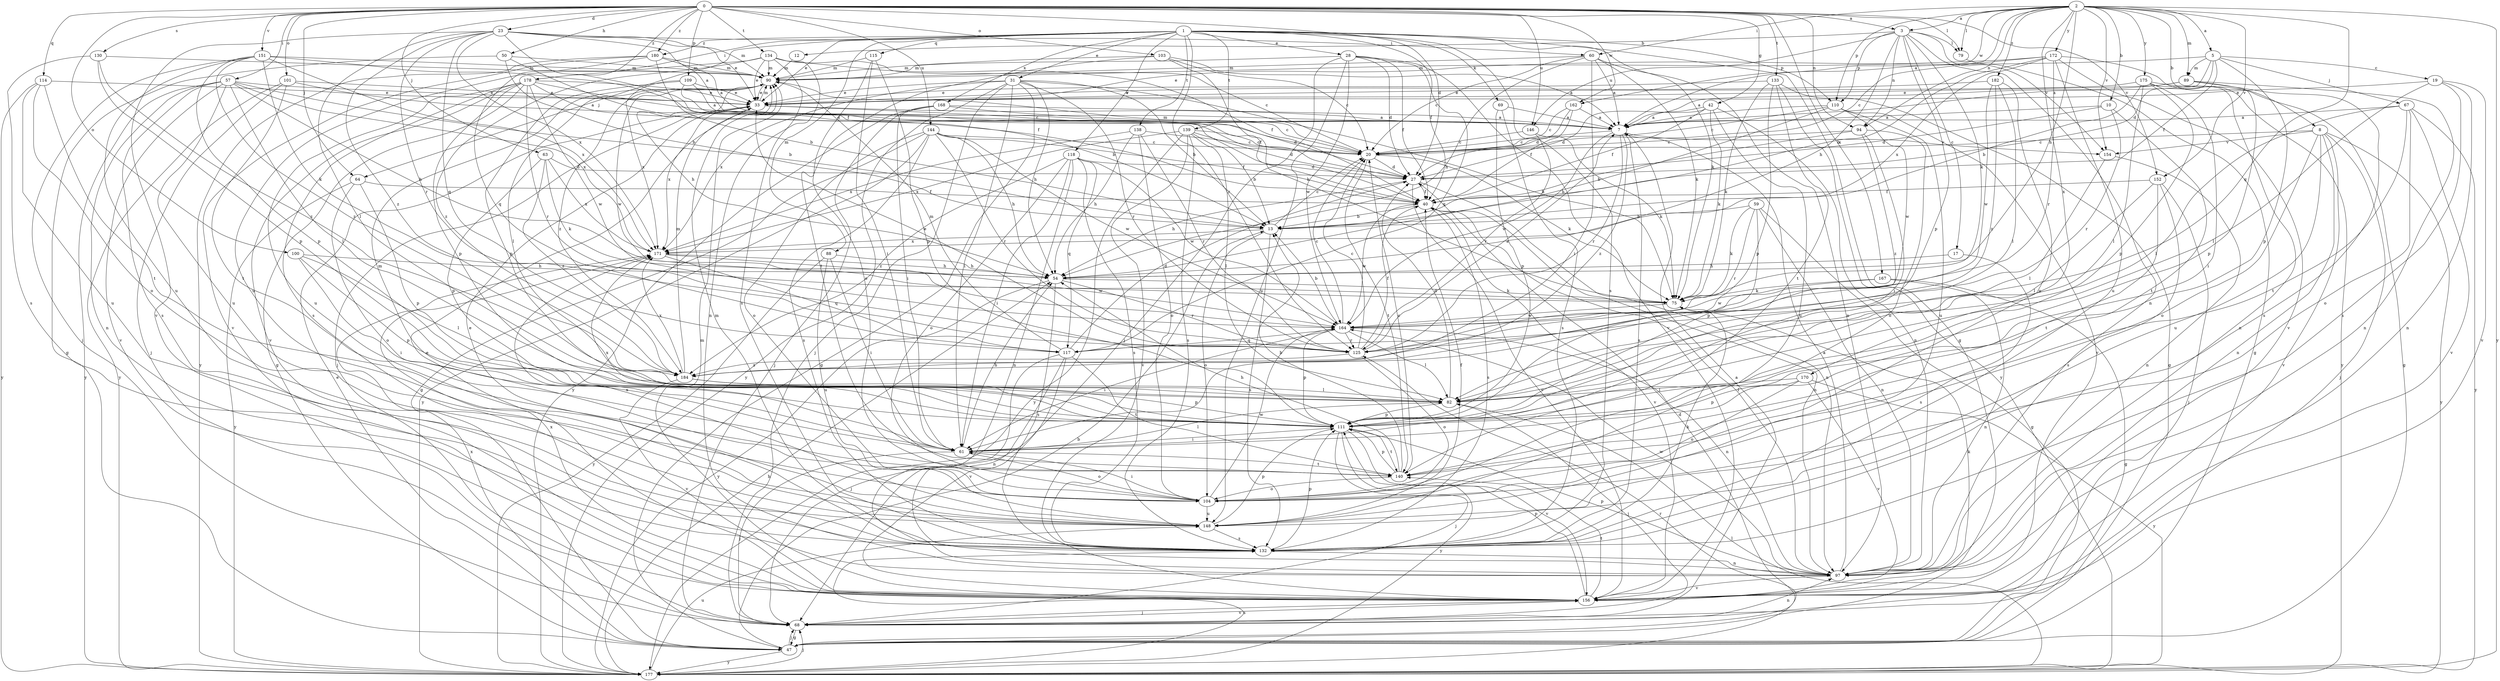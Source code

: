 strict digraph  {
0;
1;
2;
3;
5;
7;
8;
10;
12;
13;
17;
19;
20;
23;
27;
28;
31;
33;
40;
42;
47;
50;
54;
57;
59;
60;
61;
63;
64;
67;
68;
69;
75;
79;
82;
88;
89;
90;
94;
97;
100;
101;
103;
104;
109;
110;
111;
114;
115;
117;
118;
125;
130;
132;
133;
134;
138;
139;
140;
144;
146;
148;
151;
152;
154;
156;
162;
164;
167;
168;
170;
171;
172;
175;
177;
178;
180;
182;
184;
0 -> 3  [label=a];
0 -> 23  [label=d];
0 -> 27  [label=d];
0 -> 42  [label=g];
0 -> 50  [label=h];
0 -> 57  [label=i];
0 -> 63  [label=j];
0 -> 64  [label=j];
0 -> 79  [label=l];
0 -> 94  [label=n];
0 -> 100  [label=o];
0 -> 101  [label=o];
0 -> 103  [label=o];
0 -> 109  [label=p];
0 -> 114  [label=q];
0 -> 130  [label=s];
0 -> 133  [label=t];
0 -> 134  [label=t];
0 -> 144  [label=u];
0 -> 146  [label=u];
0 -> 151  [label=v];
0 -> 152  [label=v];
0 -> 162  [label=w];
0 -> 167  [label=x];
0 -> 178  [label=z];
0 -> 180  [label=z];
1 -> 28  [label=e];
1 -> 31  [label=e];
1 -> 33  [label=e];
1 -> 40  [label=f];
1 -> 47  [label=g];
1 -> 64  [label=j];
1 -> 69  [label=k];
1 -> 75  [label=k];
1 -> 88  [label=m];
1 -> 110  [label=p];
1 -> 115  [label=q];
1 -> 118  [label=r];
1 -> 125  [label=r];
1 -> 132  [label=s];
1 -> 138  [label=t];
1 -> 139  [label=t];
1 -> 168  [label=x];
1 -> 180  [label=z];
1 -> 178  [label=i];
2 -> 3  [label=a];
2 -> 5  [label=a];
2 -> 7  [label=a];
2 -> 8  [label=b];
2 -> 10  [label=b];
2 -> 54  [label=h];
2 -> 60  [label=i];
2 -> 79  [label=l];
2 -> 89  [label=m];
2 -> 94  [label=n];
2 -> 110  [label=p];
2 -> 117  [label=q];
2 -> 152  [label=v];
2 -> 154  [label=v];
2 -> 162  [label=w];
2 -> 170  [label=x];
2 -> 172  [label=y];
2 -> 175  [label=y];
2 -> 177  [label=y];
2 -> 182  [label=z];
3 -> 12  [label=b];
3 -> 17  [label=c];
3 -> 54  [label=h];
3 -> 75  [label=k];
3 -> 79  [label=l];
3 -> 94  [label=n];
3 -> 97  [label=n];
3 -> 110  [label=p];
3 -> 111  [label=p];
3 -> 146  [label=u];
3 -> 154  [label=v];
5 -> 7  [label=a];
5 -> 19  [label=c];
5 -> 27  [label=d];
5 -> 33  [label=e];
5 -> 40  [label=f];
5 -> 67  [label=j];
5 -> 89  [label=m];
5 -> 111  [label=p];
7 -> 20  [label=c];
7 -> 125  [label=r];
7 -> 132  [label=s];
7 -> 154  [label=v];
7 -> 164  [label=w];
7 -> 184  [label=z];
8 -> 20  [label=c];
8 -> 68  [label=j];
8 -> 97  [label=n];
8 -> 104  [label=o];
8 -> 148  [label=u];
8 -> 154  [label=v];
8 -> 156  [label=v];
8 -> 177  [label=y];
10 -> 7  [label=a];
10 -> 27  [label=d];
10 -> 125  [label=r];
10 -> 140  [label=t];
12 -> 90  [label=m];
13 -> 20  [label=c];
13 -> 104  [label=o];
13 -> 132  [label=s];
13 -> 171  [label=x];
17 -> 54  [label=h];
17 -> 132  [label=s];
19 -> 33  [label=e];
19 -> 82  [label=l];
19 -> 97  [label=n];
19 -> 132  [label=s];
19 -> 156  [label=v];
20 -> 27  [label=d];
20 -> 75  [label=k];
20 -> 90  [label=m];
20 -> 140  [label=t];
23 -> 7  [label=a];
23 -> 33  [label=e];
23 -> 40  [label=f];
23 -> 60  [label=i];
23 -> 82  [label=l];
23 -> 90  [label=m];
23 -> 117  [label=q];
23 -> 125  [label=r];
23 -> 156  [label=v];
23 -> 171  [label=x];
23 -> 184  [label=z];
27 -> 40  [label=f];
27 -> 54  [label=h];
27 -> 97  [label=n];
27 -> 156  [label=v];
28 -> 27  [label=d];
28 -> 40  [label=f];
28 -> 68  [label=j];
28 -> 90  [label=m];
28 -> 117  [label=q];
28 -> 148  [label=u];
28 -> 156  [label=v];
28 -> 164  [label=w];
31 -> 13  [label=b];
31 -> 33  [label=e];
31 -> 47  [label=g];
31 -> 54  [label=h];
31 -> 61  [label=i];
31 -> 68  [label=j];
31 -> 75  [label=k];
31 -> 125  [label=r];
31 -> 171  [label=x];
31 -> 177  [label=y];
33 -> 7  [label=a];
33 -> 27  [label=d];
33 -> 68  [label=j];
33 -> 90  [label=m];
33 -> 171  [label=x];
40 -> 13  [label=b];
40 -> 97  [label=n];
40 -> 132  [label=s];
40 -> 156  [label=v];
40 -> 164  [label=w];
42 -> 7  [label=a];
42 -> 27  [label=d];
42 -> 40  [label=f];
42 -> 75  [label=k];
42 -> 97  [label=n];
42 -> 148  [label=u];
47 -> 13  [label=b];
47 -> 27  [label=d];
47 -> 33  [label=e];
47 -> 68  [label=j];
47 -> 171  [label=x];
47 -> 177  [label=y];
50 -> 13  [label=b];
50 -> 40  [label=f];
50 -> 47  [label=g];
50 -> 90  [label=m];
54 -> 75  [label=k];
54 -> 125  [label=r];
54 -> 132  [label=s];
54 -> 177  [label=y];
57 -> 13  [label=b];
57 -> 33  [label=e];
57 -> 54  [label=h];
57 -> 82  [label=l];
57 -> 97  [label=n];
57 -> 132  [label=s];
57 -> 148  [label=u];
57 -> 156  [label=v];
57 -> 171  [label=x];
57 -> 177  [label=y];
59 -> 13  [label=b];
59 -> 47  [label=g];
59 -> 75  [label=k];
59 -> 97  [label=n];
59 -> 111  [label=p];
59 -> 125  [label=r];
60 -> 7  [label=a];
60 -> 20  [label=c];
60 -> 54  [label=h];
60 -> 61  [label=i];
60 -> 75  [label=k];
60 -> 90  [label=m];
60 -> 97  [label=n];
61 -> 54  [label=h];
61 -> 68  [label=j];
61 -> 82  [label=l];
61 -> 90  [label=m];
61 -> 104  [label=o];
61 -> 140  [label=t];
61 -> 171  [label=x];
63 -> 27  [label=d];
63 -> 75  [label=k];
63 -> 111  [label=p];
63 -> 171  [label=x];
63 -> 184  [label=z];
64 -> 40  [label=f];
64 -> 104  [label=o];
64 -> 111  [label=p];
64 -> 177  [label=y];
67 -> 7  [label=a];
67 -> 82  [label=l];
67 -> 104  [label=o];
67 -> 140  [label=t];
67 -> 156  [label=v];
67 -> 177  [label=y];
68 -> 7  [label=a];
68 -> 47  [label=g];
68 -> 97  [label=n];
68 -> 156  [label=v];
69 -> 7  [label=a];
69 -> 111  [label=p];
69 -> 132  [label=s];
75 -> 164  [label=w];
79 -> 47  [label=g];
82 -> 27  [label=d];
82 -> 68  [label=j];
82 -> 111  [label=p];
88 -> 54  [label=h];
88 -> 61  [label=i];
88 -> 148  [label=u];
88 -> 177  [label=y];
89 -> 7  [label=a];
89 -> 33  [label=e];
89 -> 97  [label=n];
89 -> 111  [label=p];
89 -> 132  [label=s];
90 -> 33  [label=e];
90 -> 54  [label=h];
90 -> 82  [label=l];
90 -> 164  [label=w];
90 -> 184  [label=z];
94 -> 13  [label=b];
94 -> 20  [label=c];
94 -> 61  [label=i];
94 -> 104  [label=o];
94 -> 184  [label=z];
97 -> 7  [label=a];
97 -> 40  [label=f];
97 -> 111  [label=p];
97 -> 156  [label=v];
97 -> 164  [label=w];
100 -> 54  [label=h];
100 -> 61  [label=i];
100 -> 82  [label=l];
100 -> 111  [label=p];
101 -> 7  [label=a];
101 -> 33  [label=e];
101 -> 68  [label=j];
101 -> 140  [label=t];
101 -> 177  [label=y];
103 -> 7  [label=a];
103 -> 20  [label=c];
103 -> 75  [label=k];
103 -> 90  [label=m];
103 -> 140  [label=t];
104 -> 61  [label=i];
104 -> 148  [label=u];
104 -> 164  [label=w];
109 -> 20  [label=c];
109 -> 33  [label=e];
109 -> 40  [label=f];
109 -> 111  [label=p];
109 -> 171  [label=x];
110 -> 7  [label=a];
110 -> 20  [label=c];
110 -> 54  [label=h];
110 -> 148  [label=u];
110 -> 156  [label=v];
110 -> 164  [label=w];
111 -> 61  [label=i];
111 -> 68  [label=j];
111 -> 140  [label=t];
111 -> 156  [label=v];
111 -> 177  [label=y];
114 -> 33  [label=e];
114 -> 104  [label=o];
114 -> 140  [label=t];
114 -> 148  [label=u];
114 -> 177  [label=y];
115 -> 61  [label=i];
115 -> 90  [label=m];
115 -> 104  [label=o];
115 -> 111  [label=p];
117 -> 27  [label=d];
117 -> 68  [label=j];
117 -> 90  [label=m];
117 -> 97  [label=n];
117 -> 140  [label=t];
117 -> 156  [label=v];
118 -> 27  [label=d];
118 -> 61  [label=i];
118 -> 97  [label=n];
118 -> 104  [label=o];
118 -> 117  [label=q];
118 -> 132  [label=s];
118 -> 164  [label=w];
118 -> 184  [label=z];
125 -> 7  [label=a];
125 -> 20  [label=c];
125 -> 33  [label=e];
125 -> 40  [label=f];
125 -> 104  [label=o];
125 -> 184  [label=z];
130 -> 90  [label=m];
130 -> 111  [label=p];
130 -> 132  [label=s];
130 -> 184  [label=z];
132 -> 33  [label=e];
132 -> 75  [label=k];
132 -> 90  [label=m];
132 -> 97  [label=n];
132 -> 111  [label=p];
133 -> 33  [label=e];
133 -> 47  [label=g];
133 -> 75  [label=k];
133 -> 111  [label=p];
133 -> 140  [label=t];
133 -> 177  [label=y];
134 -> 20  [label=c];
134 -> 33  [label=e];
134 -> 40  [label=f];
134 -> 90  [label=m];
134 -> 97  [label=n];
134 -> 132  [label=s];
134 -> 148  [label=u];
134 -> 184  [label=z];
138 -> 20  [label=c];
138 -> 54  [label=h];
138 -> 104  [label=o];
138 -> 125  [label=r];
138 -> 171  [label=x];
139 -> 13  [label=b];
139 -> 20  [label=c];
139 -> 27  [label=d];
139 -> 82  [label=l];
139 -> 132  [label=s];
139 -> 156  [label=v];
139 -> 171  [label=x];
139 -> 177  [label=y];
140 -> 13  [label=b];
140 -> 20  [label=c];
140 -> 54  [label=h];
140 -> 104  [label=o];
140 -> 111  [label=p];
144 -> 20  [label=c];
144 -> 40  [label=f];
144 -> 47  [label=g];
144 -> 54  [label=h];
144 -> 104  [label=o];
144 -> 125  [label=r];
144 -> 132  [label=s];
144 -> 164  [label=w];
144 -> 177  [label=y];
146 -> 20  [label=c];
146 -> 75  [label=k];
146 -> 125  [label=r];
148 -> 40  [label=f];
148 -> 111  [label=p];
148 -> 132  [label=s];
148 -> 171  [label=x];
151 -> 27  [label=d];
151 -> 68  [label=j];
151 -> 75  [label=k];
151 -> 90  [label=m];
151 -> 111  [label=p];
151 -> 148  [label=u];
151 -> 171  [label=x];
151 -> 184  [label=z];
152 -> 40  [label=f];
152 -> 68  [label=j];
152 -> 82  [label=l];
152 -> 132  [label=s];
152 -> 140  [label=t];
154 -> 82  [label=l];
154 -> 97  [label=n];
156 -> 33  [label=e];
156 -> 68  [label=j];
156 -> 75  [label=k];
156 -> 90  [label=m];
156 -> 111  [label=p];
156 -> 140  [label=t];
156 -> 171  [label=x];
162 -> 7  [label=a];
162 -> 20  [label=c];
162 -> 27  [label=d];
162 -> 40  [label=f];
164 -> 13  [label=b];
164 -> 20  [label=c];
164 -> 61  [label=i];
164 -> 82  [label=l];
164 -> 97  [label=n];
164 -> 111  [label=p];
164 -> 117  [label=q];
164 -> 125  [label=r];
167 -> 47  [label=g];
167 -> 75  [label=k];
167 -> 97  [label=n];
167 -> 164  [label=w];
168 -> 7  [label=a];
168 -> 20  [label=c];
168 -> 61  [label=i];
168 -> 68  [label=j];
168 -> 177  [label=y];
170 -> 82  [label=l];
170 -> 104  [label=o];
170 -> 111  [label=p];
170 -> 156  [label=v];
170 -> 177  [label=y];
171 -> 54  [label=h];
171 -> 117  [label=q];
171 -> 164  [label=w];
172 -> 13  [label=b];
172 -> 20  [label=c];
172 -> 90  [label=m];
172 -> 125  [label=r];
172 -> 148  [label=u];
172 -> 156  [label=v];
172 -> 171  [label=x];
172 -> 177  [label=y];
175 -> 13  [label=b];
175 -> 33  [label=e];
175 -> 47  [label=g];
175 -> 61  [label=i];
175 -> 82  [label=l];
175 -> 97  [label=n];
175 -> 111  [label=p];
177 -> 54  [label=h];
177 -> 68  [label=j];
177 -> 82  [label=l];
177 -> 125  [label=r];
177 -> 132  [label=s];
177 -> 148  [label=u];
178 -> 7  [label=a];
178 -> 13  [label=b];
178 -> 33  [label=e];
178 -> 47  [label=g];
178 -> 111  [label=p];
178 -> 125  [label=r];
178 -> 132  [label=s];
178 -> 148  [label=u];
178 -> 156  [label=v];
178 -> 164  [label=w];
180 -> 7  [label=a];
180 -> 13  [label=b];
180 -> 90  [label=m];
180 -> 117  [label=q];
180 -> 156  [label=v];
180 -> 177  [label=y];
182 -> 33  [label=e];
182 -> 82  [label=l];
182 -> 104  [label=o];
182 -> 164  [label=w];
182 -> 184  [label=z];
184 -> 82  [label=l];
184 -> 90  [label=m];
184 -> 111  [label=p];
184 -> 156  [label=v];
184 -> 171  [label=x];
}
